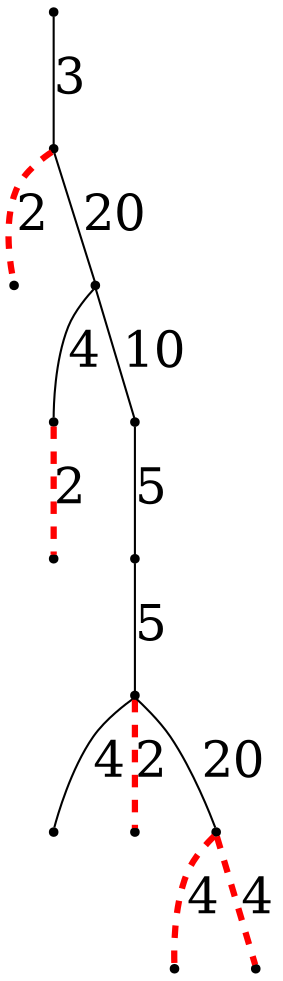 digraph
{
	compound = true;
	node [shape=point, color=black, label=""];
	edge [dir=both, arrowtail=none, arrowhead=none, fontsize=24];

	n0 -> n1 [label=3];
	n1 -> n2 [label=2, color=red, penwidth=3, style=dashed];
	n1 -> n3 [label=20];
	n3 -> n4 [label=4];
	n3 -> n5 [label=10];
	n4 -> n6 [label=2, color=red, penwidth=3, style=dashed];
	n5 -> n7 [label=5];
	n7 -> n8 [label=5];
	n8 -> n9 [label=4];
	n8 -> n10 [label=2, color=red, penwidth=3, style=dashed];
	n8 -> n11 [label=20];
	n11 -> n12 [label=4, color=red, penwidth=3, style=dashed];
	n11 -> n13 [label=4, color=red, penwidth=3, style=dashed];
}
